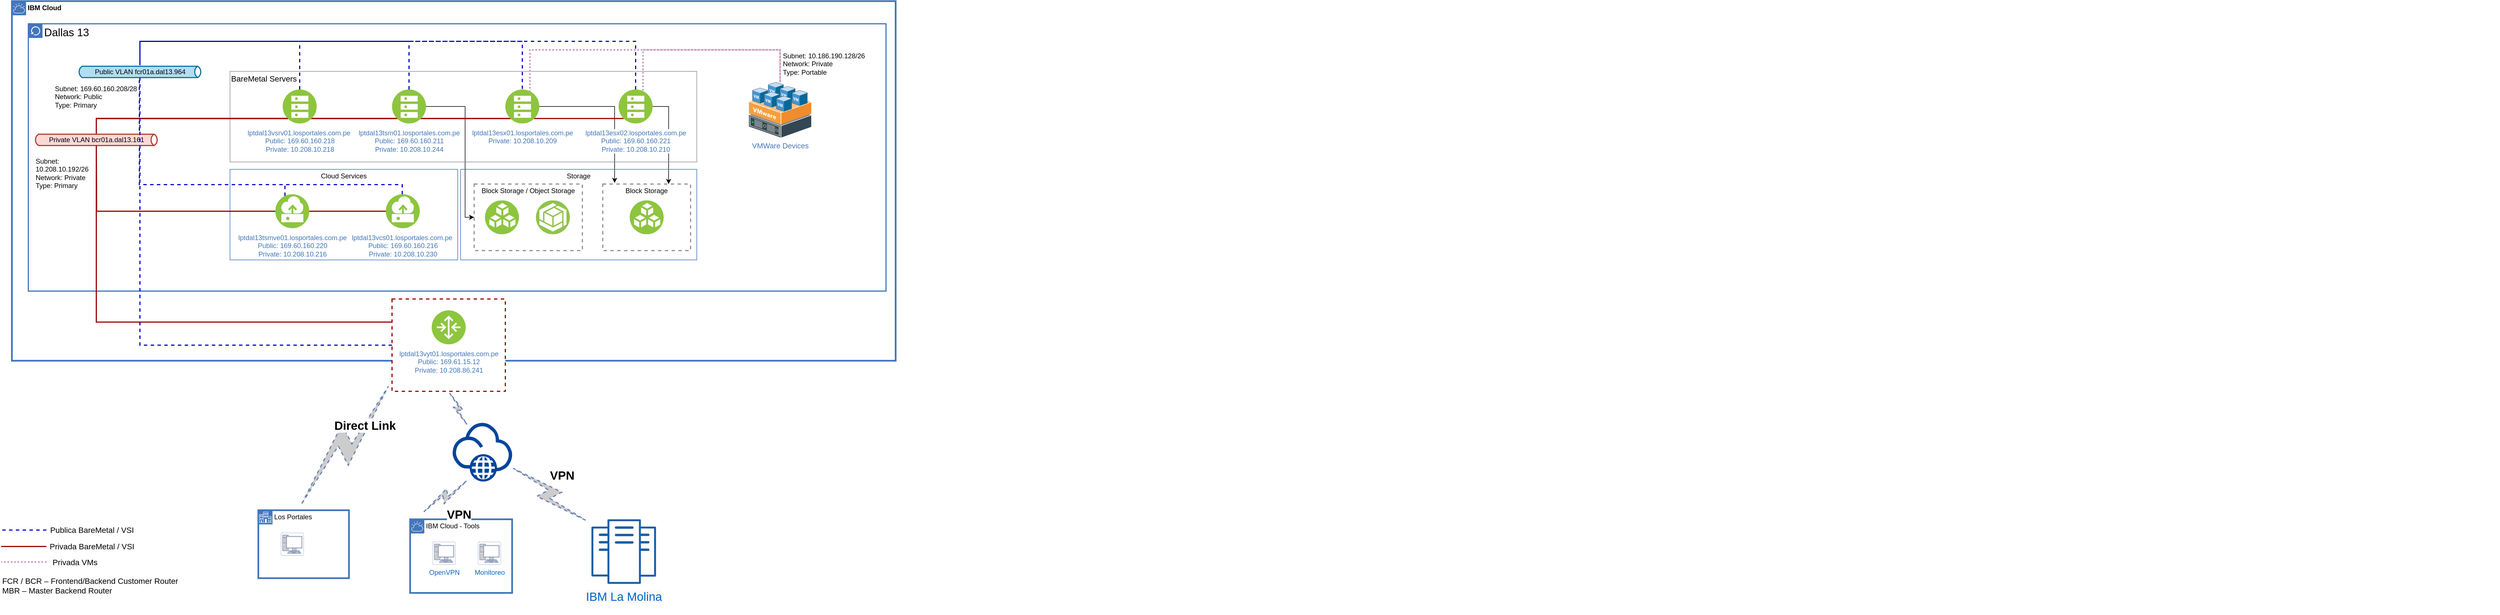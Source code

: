 <mxfile version="13.5.1" type="device"><diagram id="l4pTPfm-OcQOKFmDR1fW" name="DALLAS 13"><mxGraphModel dx="3291" dy="894" grid="0" gridSize="10" guides="1" tooltips="1" connect="1" arrows="1" fold="1" page="1" pageScale="1" pageWidth="1654" pageHeight="1169" math="0" shadow="0"><root><mxCell id="U6xFv8hHVo0cDoQgnWdx-0"/><mxCell id="U6xFv8hHVo0cDoQgnWdx-1" parent="U6xFv8hHVo0cDoQgnWdx-0"/><mxCell id="2-t2qttyDZQ9jA155t9c-21" style="edgeStyle=orthogonalEdgeStyle;rounded=0;orthogonalLoop=1;jettySize=auto;html=1;exitX=0;exitY=0.5;exitDx=0;exitDy=0;endArrow=none;endFill=0;strokeColor=#990000;strokeWidth=2;fontSize=19;" edge="1" parent="U6xFv8hHVo0cDoQgnWdx-1" source="2-t2qttyDZQ9jA155t9c-17"><mxGeometry relative="1" as="geometry"><mxPoint x="-1438" y="288" as="targetPoint"/></mxGeometry></mxCell><mxCell id="yC_voyVme6UyfHtCCgfT-0" value="IBM Cloud" style="shape=mxgraph.ibm.box;prType=cloud;fontStyle=1;verticalAlign=top;align=left;spacingLeft=32;spacingTop=4;fillColor=none;rounded=0;whiteSpace=wrap;html=1;strokeColor=#4376BB;strokeWidth=3;dashed=0;container=1;spacing=-4;collapsible=0;expand=0;recursiveResize=0;" parent="U6xFv8hHVo0cDoQgnWdx-1" vertex="1"><mxGeometry x="-1587" y="37" width="1560" height="635" as="geometry"/></mxCell><mxCell id="zqNafNaI_YWtxjZ5eu6K-0" value="Dallas 13" style="shape=mxgraph.ibm.box;prType=classic;fontStyle=0;verticalAlign=top;align=left;spacingLeft=32;spacingTop=4;fillColor=none;rounded=0;whiteSpace=wrap;html=1;strokeColor=#4376BB;strokeWidth=2;dashed=0;container=1;spacing=-4;collapsible=0;expand=0;recursiveResize=0;fontSize=19;" parent="yC_voyVme6UyfHtCCgfT-0" vertex="1"><mxGeometry x="29" y="40" width="1514" height="472" as="geometry"/></mxCell><mxCell id="2-t2qttyDZQ9jA155t9c-26" style="edgeStyle=orthogonalEdgeStyle;rounded=0;orthogonalLoop=1;jettySize=auto;html=1;exitX=1;exitY=0.5;exitDx=0;exitDy=0;entryX=0;entryY=0.5;entryDx=0;entryDy=0;" edge="1" parent="zqNafNaI_YWtxjZ5eu6K-0" source="2-t2qttyDZQ9jA155t9c-0" target="WKtAOACHP9bM8uX3OdWL-8"><mxGeometry relative="1" as="geometry"><Array as="points"><mxPoint x="771" y="146"/><mxPoint x="771" y="342"/></Array></mxGeometry></mxCell><mxCell id="2-t2qttyDZQ9jA155t9c-25" style="edgeStyle=orthogonalEdgeStyle;rounded=0;orthogonalLoop=1;jettySize=auto;html=1;exitX=1;exitY=0.5;exitDx=0;exitDy=0;entryX=0.75;entryY=0;entryDx=0;entryDy=0;" edge="1" parent="zqNafNaI_YWtxjZ5eu6K-0" source="zqNafNaI_YWtxjZ5eu6K-3" target="WKtAOACHP9bM8uX3OdWL-1"><mxGeometry relative="1" as="geometry"/></mxCell><mxCell id="2-t2qttyDZQ9jA155t9c-23" style="edgeStyle=orthogonalEdgeStyle;rounded=0;orthogonalLoop=1;jettySize=auto;html=1;exitX=1;exitY=0.5;exitDx=0;exitDy=0;entryX=0.135;entryY=-0.017;entryDx=0;entryDy=0;entryPerimeter=0;" edge="1" parent="zqNafNaI_YWtxjZ5eu6K-0" source="zqNafNaI_YWtxjZ5eu6K-2" target="WKtAOACHP9bM8uX3OdWL-1"><mxGeometry relative="1" as="geometry"/></mxCell><mxCell id="2-t2qttyDZQ9jA155t9c-14" style="edgeStyle=orthogonalEdgeStyle;rounded=0;orthogonalLoop=1;jettySize=auto;html=1;exitX=0;exitY=1;exitDx=0;exitDy=0;endArrow=none;endFill=0;strokeColor=#990000;strokeWidth=2;fontSize=19;" edge="1" parent="zqNafNaI_YWtxjZ5eu6K-0" source="zqNafNaI_YWtxjZ5eu6K-3" target="zqNafNaI_YWtxjZ5eu6K-26"><mxGeometry relative="1" as="geometry"><Array as="points"><mxPoint x="120" y="167"/></Array></mxGeometry></mxCell><mxCell id="2-t2qttyDZQ9jA155t9c-12" style="edgeStyle=orthogonalEdgeStyle;rounded=0;orthogonalLoop=1;jettySize=auto;html=1;exitX=0;exitY=1;exitDx=0;exitDy=0;endArrow=none;endFill=0;strokeColor=#990000;strokeWidth=2;fontSize=19;" edge="1" parent="zqNafNaI_YWtxjZ5eu6K-0" source="2-t2qttyDZQ9jA155t9c-0" target="zqNafNaI_YWtxjZ5eu6K-26"><mxGeometry relative="1" as="geometry"/></mxCell><mxCell id="2-t2qttyDZQ9jA155t9c-13" style="edgeStyle=orthogonalEdgeStyle;rounded=0;orthogonalLoop=1;jettySize=auto;html=1;exitX=0;exitY=1;exitDx=0;exitDy=0;endArrow=none;endFill=0;strokeColor=#990000;strokeWidth=2;fontSize=19;" edge="1" parent="zqNafNaI_YWtxjZ5eu6K-0" source="zqNafNaI_YWtxjZ5eu6K-2" target="zqNafNaI_YWtxjZ5eu6K-26"><mxGeometry relative="1" as="geometry"/></mxCell><mxCell id="zqNafNaI_YWtxjZ5eu6K-13" value="Public VLAN fcr01a.dal13.964" style="html=1;outlineConnect=0;fillColor=#b1ddf0;gradientDirection=north;strokeWidth=2;shape=mxgraph.networks.bus;gradientDirection=north;perimeter=backbonePerimeter;backboneSize=20;strokeColor=#10739e;" parent="zqNafNaI_YWtxjZ5eu6K-0" vertex="1"><mxGeometry x="87" y="74.94" width="220" height="20" as="geometry"/></mxCell><mxCell id="zqNafNaI_YWtxjZ5eu6K-55" value="Subnet: 169.60.160.208/28&amp;nbsp;&lt;br style=&quot;font-size: 12px&quot;&gt;Network: Public&lt;br style=&quot;font-size: 12px&quot;&gt;Type: Primary" style="text;strokeColor=none;fillColor=none;align=left;verticalAlign=top;rounded=0;fontSize=12;spacing=0;whiteSpace=wrap;html=1;" parent="zqNafNaI_YWtxjZ5eu6K-0" vertex="1"><mxGeometry x="47" y="103" width="160" height="55.06" as="geometry"/></mxCell><mxCell id="zqNafNaI_YWtxjZ5eu6K-57" value="Subnet: &lt;br&gt;10.208.10.192/26&lt;br style=&quot;font-size: 12px&quot;&gt;Network: Private&lt;br style=&quot;font-size: 12px&quot;&gt;Type: Primary" style="text;strokeColor=none;fillColor=none;align=left;verticalAlign=top;rounded=0;fontSize=12;spacing=0;whiteSpace=wrap;html=1;" parent="zqNafNaI_YWtxjZ5eu6K-0" vertex="1"><mxGeometry x="13" y="231" width="123" height="70" as="geometry"/></mxCell><mxCell id="zqNafNaI_YWtxjZ5eu6K-70" value="&lt;font&gt;VMWare Devices&lt;/font&gt;" style="shadow=0;dashed=0;html=1;labelPosition=center;verticalLabelPosition=bottom;verticalAlign=top;align=center;outlineConnect=0;shape=mxgraph.veeam.3d.vmware_host;strokeColor=#CCCCCC;fontSize=13;fontColor=#4277BB;" parent="zqNafNaI_YWtxjZ5eu6K-0" vertex="1"><mxGeometry x="1272" y="103" width="110" height="98" as="geometry"/></mxCell><mxCell id="zqNafNaI_YWtxjZ5eu6K-73" value="Subnet:&amp;nbsp;10.186.190.128/26&lt;br style=&quot;font-size: 12px&quot;&gt;Network: Private&lt;br style=&quot;font-size: 12px&quot;&gt;Type: Portable" style="text;strokeColor=none;fillColor=none;align=left;verticalAlign=top;rounded=0;fontSize=12;spacing=0;whiteSpace=wrap;html=1;" parent="zqNafNaI_YWtxjZ5eu6K-0" vertex="1"><mxGeometry x="1332" y="45.0" width="170" height="55.06" as="geometry"/></mxCell><mxCell id="zqNafNaI_YWtxjZ5eu6K-1" value="&lt;font style=&quot;font-size: 14px&quot;&gt;BareMetal Servers&lt;/font&gt;" style="fontStyle=0;verticalAlign=top;align=left;spacingTop=-2;fillColor=none;rounded=0;whiteSpace=wrap;html=1;strokeColor=#919191;strokeWidth=1;container=1;collapsible=0;expand=0;recursiveResize=0;fontSize=13;" parent="zqNafNaI_YWtxjZ5eu6K-0" vertex="1"><mxGeometry x="356" y="84" width="824" height="160" as="geometry"/></mxCell><mxCell id="zqNafNaI_YWtxjZ5eu6K-2" value="lptdal13esx01.losportales.com.pe&lt;br&gt;Private: 10.208.10.209" style="aspect=fixed;perimeter=ellipsePerimeter;html=1;align=center;shadow=0;dashed=0;fontColor=#4277BB;labelBackgroundColor=#ffffff;fontSize=12;spacingTop=3;image;image=img/lib/ibm/vpc/BareMetalServer.svg;" parent="zqNafNaI_YWtxjZ5eu6K-1" vertex="1"><mxGeometry x="486" y="32" width="60" height="60" as="geometry"/></mxCell><mxCell id="zqNafNaI_YWtxjZ5eu6K-3" value="lptdal13esx02.losportales.com.pe&lt;br&gt;Public: 169.60.160.221&lt;br&gt;Private: 10.208.10.210" style="aspect=fixed;perimeter=ellipsePerimeter;html=1;align=center;shadow=0;dashed=0;fontColor=#4277BB;labelBackgroundColor=#ffffff;fontSize=12;spacingTop=3;image;image=img/lib/ibm/vpc/BareMetalServer.svg;" parent="zqNafNaI_YWtxjZ5eu6K-1" vertex="1"><mxGeometry x="686" y="32" width="60" height="60" as="geometry"/></mxCell><mxCell id="2-t2qttyDZQ9jA155t9c-0" value="lptdal13tsm01.losportales.com.pe&lt;br&gt;Public: 169.60.160.211&lt;br&gt;Private: 10.208.10.244" style="aspect=fixed;perimeter=ellipsePerimeter;html=1;align=center;shadow=0;dashed=0;fontColor=#4277BB;labelBackgroundColor=#ffffff;fontSize=12;spacingTop=3;image;image=img/lib/ibm/vpc/BareMetalServer.svg;" vertex="1" parent="zqNafNaI_YWtxjZ5eu6K-1"><mxGeometry x="286" y="32" width="60" height="60" as="geometry"/></mxCell><mxCell id="2-t2qttyDZQ9jA155t9c-1" value="lptdal13vsrv01.losportales.com.pe&lt;span&gt;&amp;nbsp;&lt;/span&gt;&lt;br&gt;Public: 169.60.160.218&lt;br&gt;Private: 10.208.10.218" style="aspect=fixed;perimeter=ellipsePerimeter;html=1;align=center;shadow=0;dashed=0;fontColor=#4277BB;labelBackgroundColor=#ffffff;fontSize=12;spacingTop=3;image;image=img/lib/ibm/vpc/BareMetalServer.svg;" vertex="1" parent="zqNafNaI_YWtxjZ5eu6K-1"><mxGeometry x="93" y="32" width="60" height="60" as="geometry"/></mxCell><mxCell id="2-t2qttyDZQ9jA155t9c-2" style="edgeStyle=orthogonalEdgeStyle;rounded=0;orthogonalLoop=1;jettySize=auto;html=1;endArrow=none;endFill=0;strokeWidth=3;fontSize=19;strokeColor=#CDA2BE;dashed=1;dashPattern=1 1;entryX=0.75;entryY=0;entryDx=0;entryDy=0;" edge="1" parent="zqNafNaI_YWtxjZ5eu6K-0" source="zqNafNaI_YWtxjZ5eu6K-70" target="zqNafNaI_YWtxjZ5eu6K-2"><mxGeometry relative="1" as="geometry"><mxPoint x="933" y="46.01" as="targetPoint"/><mxPoint x="1013" y="46.01" as="sourcePoint"/><Array as="points"><mxPoint x="1327" y="46"/><mxPoint x="885" y="46"/></Array></mxGeometry></mxCell><mxCell id="2-t2qttyDZQ9jA155t9c-4" style="edgeStyle=orthogonalEdgeStyle;rounded=0;orthogonalLoop=1;jettySize=auto;html=1;endArrow=none;endFill=0;strokeWidth=3;fontSize=19;strokeColor=#CDA2BE;dashed=1;dashPattern=1 1;" edge="1" parent="zqNafNaI_YWtxjZ5eu6K-0"><mxGeometry relative="1" as="geometry"><mxPoint x="1085" y="117.963" as="sourcePoint"/><mxPoint x="1327" y="102" as="targetPoint"/><Array as="points"><mxPoint x="1085" y="46"/><mxPoint x="1327" y="46"/></Array></mxGeometry></mxCell><mxCell id="2-t2qttyDZQ9jA155t9c-6" style="edgeStyle=orthogonalEdgeStyle;rounded=0;orthogonalLoop=1;jettySize=auto;html=1;dashed=1;endArrow=none;endFill=0;strokeColor=#0000CC;strokeWidth=2;fontSize=19;" edge="1" parent="zqNafNaI_YWtxjZ5eu6K-0" source="zqNafNaI_YWtxjZ5eu6K-3" target="zqNafNaI_YWtxjZ5eu6K-13"><mxGeometry relative="1" as="geometry"><Array as="points"><mxPoint x="1072" y="31"/><mxPoint x="197" y="31"/></Array></mxGeometry></mxCell><mxCell id="2-t2qttyDZQ9jA155t9c-7" style="edgeStyle=orthogonalEdgeStyle;rounded=0;orthogonalLoop=1;jettySize=auto;html=1;dashed=1;endArrow=none;endFill=0;strokeColor=#0000CC;strokeWidth=2;fontSize=19;" edge="1" parent="zqNafNaI_YWtxjZ5eu6K-0"><mxGeometry relative="1" as="geometry"><mxPoint x="872" y="115" as="sourcePoint"/><mxPoint x="197" y="73.94" as="targetPoint"/><Array as="points"><mxPoint x="872" y="31"/><mxPoint x="197" y="31"/></Array></mxGeometry></mxCell><mxCell id="2-t2qttyDZQ9jA155t9c-8" style="edgeStyle=orthogonalEdgeStyle;rounded=0;orthogonalLoop=1;jettySize=auto;html=1;dashed=1;endArrow=none;endFill=0;strokeColor=#0000CC;strokeWidth=2;fontSize=19;exitX=0.5;exitY=0;exitDx=0;exitDy=0;" edge="1" parent="zqNafNaI_YWtxjZ5eu6K-0" source="2-t2qttyDZQ9jA155t9c-0"><mxGeometry relative="1" as="geometry"><mxPoint x="672" y="107" as="sourcePoint"/><mxPoint x="197" y="65.94" as="targetPoint"/><Array as="points"><mxPoint x="672" y="31"/><mxPoint x="197" y="31"/></Array></mxGeometry></mxCell><mxCell id="2-t2qttyDZQ9jA155t9c-9" style="edgeStyle=orthogonalEdgeStyle;rounded=0;orthogonalLoop=1;jettySize=auto;html=1;dashed=1;endArrow=none;endFill=0;strokeColor=#0000CC;strokeWidth=2;fontSize=19;" edge="1" parent="zqNafNaI_YWtxjZ5eu6K-0" source="2-t2qttyDZQ9jA155t9c-1"><mxGeometry relative="1" as="geometry"><mxPoint x="479" y="94" as="sourcePoint"/><mxPoint x="197" y="52.94" as="targetPoint"/><Array as="points"><mxPoint x="479" y="31"/><mxPoint x="197" y="31"/></Array></mxGeometry></mxCell><mxCell id="2-t2qttyDZQ9jA155t9c-11" style="edgeStyle=orthogonalEdgeStyle;rounded=0;orthogonalLoop=1;jettySize=auto;html=1;exitX=0;exitY=1;exitDx=0;exitDy=0;endArrow=none;endFill=0;strokeColor=#990000;strokeWidth=2;fontSize=19;" edge="1" parent="zqNafNaI_YWtxjZ5eu6K-0" source="2-t2qttyDZQ9jA155t9c-1" target="zqNafNaI_YWtxjZ5eu6K-26"><mxGeometry relative="1" as="geometry"/></mxCell><mxCell id="2-t2qttyDZQ9jA155t9c-16" value="Cloud Services" style="fontStyle=0;verticalAlign=top;align=center;spacingTop=-2;fillColor=none;rounded=0;whiteSpace=wrap;html=1;strokeColor=#4376BB;strokeWidth=1;dashed=0;container=1;collapsible=0;expand=0;recursiveResize=0;" vertex="1" parent="zqNafNaI_YWtxjZ5eu6K-0"><mxGeometry x="356" y="257" width="402" height="160" as="geometry"/></mxCell><mxCell id="2-t2qttyDZQ9jA155t9c-15" value="lptdal13tsmve01.losportales.com.pe&lt;br&gt;Public: 169.60.160.220&lt;br&gt;Private: 10.208.10.216" style="aspect=fixed;perimeter=ellipsePerimeter;html=1;align=center;shadow=0;dashed=0;fontColor=#4277BB;labelBackgroundColor=#ffffff;fontSize=12;spacingTop=3;image;image=img/lib/ibm/vpc/Instance.svg;" vertex="1" parent="2-t2qttyDZQ9jA155t9c-16"><mxGeometry x="80" y="44" width="60" height="60" as="geometry"/></mxCell><mxCell id="2-t2qttyDZQ9jA155t9c-17" value="lptdal13vcs01.losportales.com.pe&lt;span&gt;&amp;nbsp;&lt;/span&gt;&lt;br&gt;Public: 169.60.160.216&lt;br&gt;Private: 10.208.10.230" style="aspect=fixed;perimeter=ellipsePerimeter;html=1;align=center;shadow=0;dashed=0;fontColor=#4277BB;labelBackgroundColor=#ffffff;fontSize=12;spacingTop=3;image;image=img/lib/ibm/vpc/Instance.svg;" vertex="1" parent="2-t2qttyDZQ9jA155t9c-16"><mxGeometry x="275" y="44" width="60" height="60" as="geometry"/></mxCell><mxCell id="WKtAOACHP9bM8uX3OdWL-15" value="Storage" style="fontStyle=0;verticalAlign=top;align=center;spacingTop=-2;fillColor=none;rounded=0;whiteSpace=wrap;html=1;strokeColor=#4376BB;strokeWidth=1;dashed=0;container=1;collapsible=0;expand=0;recursiveResize=0;" parent="zqNafNaI_YWtxjZ5eu6K-0" vertex="1"><mxGeometry x="763" y="257" width="417" height="160" as="geometry"/></mxCell><mxCell id="WKtAOACHP9bM8uX3OdWL-1" value="Block Storage" style="fontStyle=0;verticalAlign=top;align=center;spacingTop=-2;fillColor=none;rounded=0;whiteSpace=wrap;html=1;strokeColor=#919191;strokeWidth=2;dashed=1;container=1;collapsible=0;expand=0;recursiveResize=0;" parent="WKtAOACHP9bM8uX3OdWL-15" vertex="1"><mxGeometry x="251" y="26" width="155" height="117.47" as="geometry"/></mxCell><mxCell id="WKtAOACHP9bM8uX3OdWL-6" value="" style="aspect=fixed;perimeter=ellipsePerimeter;html=1;align=center;shadow=0;dashed=0;fontColor=#4277BB;labelBackgroundColor=#ffffff;fontSize=12;spacingTop=3;image;image=img/lib/ibm/vpc/BlockStorage.svg;direction=east;" parent="WKtAOACHP9bM8uX3OdWL-1" vertex="1"><mxGeometry x="47.5" y="28.73" width="60" height="60" as="geometry"/></mxCell><mxCell id="WKtAOACHP9bM8uX3OdWL-8" value="Block Storage / Object Storage" style="fontStyle=0;verticalAlign=top;align=center;spacingTop=-2;fillColor=none;rounded=0;whiteSpace=wrap;html=1;strokeColor=#919191;strokeWidth=2;dashed=1;container=1;collapsible=0;expand=0;recursiveResize=0;" parent="WKtAOACHP9bM8uX3OdWL-15" vertex="1"><mxGeometry x="24" y="26" width="191" height="117.47" as="geometry"/></mxCell><mxCell id="WKtAOACHP9bM8uX3OdWL-13" value="" style="aspect=fixed;perimeter=ellipsePerimeter;html=1;align=center;shadow=0;dashed=0;fontColor=#4277BB;labelBackgroundColor=#ffffff;fontSize=12;spacingTop=3;image;image=img/lib/ibm/vpc/ObjectStorage.svg;" parent="WKtAOACHP9bM8uX3OdWL-8" vertex="1"><mxGeometry x="109" y="28.73" width="60" height="60" as="geometry"/></mxCell><mxCell id="WKtAOACHP9bM8uX3OdWL-14" value="" style="aspect=fixed;perimeter=ellipsePerimeter;html=1;align=center;shadow=0;dashed=0;fontColor=#4277BB;labelBackgroundColor=#ffffff;fontSize=12;spacingTop=3;image;image=img/lib/ibm/vpc/BlockStorage.svg;" parent="WKtAOACHP9bM8uX3OdWL-8" vertex="1"><mxGeometry x="19" y="28.73" width="60" height="60" as="geometry"/></mxCell><mxCell id="2-t2qttyDZQ9jA155t9c-18" style="edgeStyle=orthogonalEdgeStyle;rounded=0;orthogonalLoop=1;jettySize=auto;html=1;dashed=1;endArrow=none;endFill=0;strokeColor=#0000CC;strokeWidth=2;fontSize=19;" edge="1" parent="zqNafNaI_YWtxjZ5eu6K-0" source="2-t2qttyDZQ9jA155t9c-15" target="zqNafNaI_YWtxjZ5eu6K-13"><mxGeometry relative="1" as="geometry"><Array as="points"><mxPoint x="453" y="284"/><mxPoint x="196" y="284"/></Array></mxGeometry></mxCell><mxCell id="2-t2qttyDZQ9jA155t9c-19" style="edgeStyle=orthogonalEdgeStyle;rounded=0;orthogonalLoop=1;jettySize=auto;html=1;dashed=1;endArrow=none;endFill=0;strokeColor=#0000CC;strokeWidth=2;fontSize=19;" edge="1" parent="zqNafNaI_YWtxjZ5eu6K-0"><mxGeometry relative="1" as="geometry"><mxPoint x="660" y="301" as="sourcePoint"/><mxPoint x="196" y="93.94" as="targetPoint"/><Array as="points"><mxPoint x="660" y="284"/><mxPoint x="196" y="284"/></Array></mxGeometry></mxCell><mxCell id="2-t2qttyDZQ9jA155t9c-20" style="edgeStyle=orthogonalEdgeStyle;rounded=0;orthogonalLoop=1;jettySize=auto;html=1;exitX=0;exitY=0.5;exitDx=0;exitDy=0;endArrow=none;endFill=0;strokeColor=#990000;strokeWidth=2;fontSize=19;" edge="1" parent="zqNafNaI_YWtxjZ5eu6K-0" source="2-t2qttyDZQ9jA155t9c-15" target="zqNafNaI_YWtxjZ5eu6K-26"><mxGeometry relative="1" as="geometry"/></mxCell><mxCell id="zqNafNaI_YWtxjZ5eu6K-26" value="Private&amp;nbsp;VLAN&amp;nbsp;bcr01a.dal13.161" style="html=1;outlineConnect=0;fillColor=#fad9d5;gradientDirection=north;strokeWidth=2;shape=mxgraph.networks.bus;gradientDirection=north;perimeter=backbonePerimeter;backboneSize=20;strokeColor=#ae4132;" parent="zqNafNaI_YWtxjZ5eu6K-0" vertex="1"><mxGeometry x="10" y="194.94" width="220" height="20" as="geometry"/></mxCell><mxCell id="zqNafNaI_YWtxjZ5eu6K-53" style="edgeStyle=orthogonalEdgeStyle;rounded=0;orthogonalLoop=1;jettySize=auto;html=1;exitX=0;exitY=0.25;exitDx=0;exitDy=0;endArrow=none;endFill=0;strokeColor=#990000;strokeWidth=2;fontSize=19;" parent="yC_voyVme6UyfHtCCgfT-0" source="zqNafNaI_YWtxjZ5eu6K-10" target="zqNafNaI_YWtxjZ5eu6K-26" edge="1"><mxGeometry relative="1" as="geometry"/></mxCell><mxCell id="zqNafNaI_YWtxjZ5eu6K-54" style="edgeStyle=orthogonalEdgeStyle;rounded=0;orthogonalLoop=1;jettySize=auto;html=1;exitX=0;exitY=0.5;exitDx=0;exitDy=0;endArrow=none;endFill=0;strokeWidth=2;fontSize=19;strokeColor=#0000CC;dashed=1;" parent="yC_voyVme6UyfHtCCgfT-0" source="zqNafNaI_YWtxjZ5eu6K-10" target="zqNafNaI_YWtxjZ5eu6K-13" edge="1"><mxGeometry relative="1" as="geometry"/></mxCell><mxCell id="zqNafNaI_YWtxjZ5eu6K-10" value="" style="fontStyle=0;verticalAlign=top;align=center;spacingTop=-2;rounded=0;whiteSpace=wrap;html=1;strokeWidth=2;dashed=1;container=1;collapsible=0;expand=0;recursiveResize=0;strokeColor=#990000;" parent="yC_voyVme6UyfHtCCgfT-0" vertex="1"><mxGeometry x="671" y="526" width="200" height="163" as="geometry"/></mxCell><mxCell id="zqNafNaI_YWtxjZ5eu6K-11" value="lptdal13vyt01.losportales.com.pe&lt;br&gt;Public: 169.61.15.12&lt;br&gt;Private: 10.208.86.241" style="aspect=fixed;perimeter=ellipsePerimeter;html=1;align=center;shadow=0;dashed=0;fontColor=#4277BB;labelBackgroundColor=#ffffff;fontSize=12;spacingTop=3;image;image=img/lib/ibm/vpc/Router.svg;" parent="zqNafNaI_YWtxjZ5eu6K-10" vertex="1"><mxGeometry x="70" y="20.06" width="60" height="60" as="geometry"/></mxCell><mxCell id="yC_voyVme6UyfHtCCgfT-30" value="Los Portales" style="shape=mxgraph.ibm.box;prType=enterprise;fontStyle=0;verticalAlign=top;align=left;spacingLeft=32;spacingTop=4;fillColor=none;rounded=0;whiteSpace=wrap;html=1;strokeColor=#4376BB;strokeWidth=3;dashed=0;container=1;spacing=-4;collapsible=0;expand=0;recursiveResize=0;" parent="U6xFv8hHVo0cDoQgnWdx-1" vertex="1"><mxGeometry x="-1152" y="936" width="160" height="120" as="geometry"/></mxCell><mxCell id="yC_voyVme6UyfHtCCgfT-31" value="" style="fontColor=#0066CC;verticalAlign=top;verticalLabelPosition=bottom;labelPosition=center;align=center;html=1;outlineConnect=0;fillColor=#CCCCCC;strokeColor=#6881B3;gradientColor=none;gradientDirection=north;strokeWidth=2;shape=mxgraph.networks.virtual_pc;" parent="yC_voyVme6UyfHtCCgfT-30" vertex="1"><mxGeometry x="40" y="40" width="40" height="40" as="geometry"/></mxCell><mxCell id="RbNAE-NJrRceqJLFp984-0" value="&lt;font style=&quot;font-size: 14px;&quot;&gt;FCR / BCR – Frontend/Backend Customer Router&lt;br style=&quot;font-size: 14px;&quot;&gt;MBR – Master Backend Router&lt;br style=&quot;font-size: 14px;&quot;&gt;&lt;span style=&quot;color: rgba(0, 0, 0, 0); font-family: monospace; font-size: 14px;&quot;&gt;%3CmxGraphModel%3E%3Croot%3E%3CmxCell%20id%3D%220%22%2F%3E%3CmxCell%20id%3D%221%22%20parent%3D%220%22%2F%3E%3CmxCell%20id%3D%222%22%20style%3D%22edgeStyle%3DorthogonalEdgeStyle%3Brounded%3D0%3BorthogonalLoop%3D1%3BjettySize%3Dauto%3Bhtml%3D1%3BexitX%3D0.5%3BexitY%3D0%3BexitDx%3D0%3BexitDy%3D0%3Bdashed%3D1%3BendArrow%3Dnone%3BendFill%3D0%3BstrokeColor%3D%230000CC%3BstrokeWidth%3D2%3BfontSize%3D19%3B%22%20edge%3D%221%22%20parent%3D%221%22%3E%3CmxGeometry%20relative%3D%221%22%20as%3D%22geometry%22%3E%3CmxPoint%20x%3D%22-320%22%20y%3D%22480%22%20as%3D%22targetPoint%22%2F%3E%3CmxPoint%20x%3D%22-50%22%20y%3D%22540%22%20as%3D%22sourcePoint%22%2F%3E%3CArray%20as%3D%22points%22%3E%3CmxPoint%20x%3D%22-50%22%20y%3D%22480%22%2F%3E%3C%2FArray%3E%3C%2FmxGeometry%3E%3C%2FmxCell%3E%3C%2Froot%3E%3C%2FmxGraphModel%3E&lt;/span&gt;&lt;br style=&quot;font-size: 14px;&quot;&gt;&lt;/font&gt;" style="text;whiteSpace=wrap;html=1;fontSize=14;" parent="U6xFv8hHVo0cDoQgnWdx-1" vertex="1"><mxGeometry x="-1606" y="1046" width="420" height="70" as="geometry"/></mxCell><mxCell id="Lx_aSUTN4aoXqbLXtSwl-0" value="IBM Cloud - Tools" style="shape=mxgraph.ibm.box;prType=cloud;fontStyle=0;verticalAlign=top;align=left;spacingLeft=32;spacingTop=4;fillColor=none;rounded=0;whiteSpace=wrap;html=1;strokeColor=#4376BB;strokeWidth=3;dashed=0;container=1;spacing=-4;collapsible=0;expand=0;recursiveResize=0;" parent="U6xFv8hHVo0cDoQgnWdx-1" vertex="1"><mxGeometry x="-884" y="952" width="180" height="130" as="geometry"/></mxCell><mxCell id="Lx_aSUTN4aoXqbLXtSwl-2" value="OpenVPN" style="fontColor=#0066CC;verticalAlign=top;verticalLabelPosition=bottom;labelPosition=center;align=center;html=1;outlineConnect=0;fillColor=#CCCCCC;strokeColor=#6881B3;gradientColor=none;gradientDirection=north;strokeWidth=2;shape=mxgraph.networks.virtual_pc;" parent="Lx_aSUTN4aoXqbLXtSwl-0" vertex="1"><mxGeometry x="40" y="40" width="40" height="40" as="geometry"/></mxCell><mxCell id="Lx_aSUTN4aoXqbLXtSwl-1" value="Monitoreo" style="fontColor=#0066CC;verticalAlign=top;verticalLabelPosition=bottom;labelPosition=center;align=center;html=1;outlineConnect=0;fillColor=#CCCCCC;strokeColor=#6881B3;gradientColor=none;gradientDirection=north;strokeWidth=2;shape=mxgraph.networks.virtual_pc;" parent="Lx_aSUTN4aoXqbLXtSwl-0" vertex="1"><mxGeometry x="120" y="40" width="40" height="40" as="geometry"/></mxCell><mxCell id="OcX3wjnDZS9v6buqRIR_-24" value="&lt;span style=&quot;color: rgb(0 , 102 , 204) ; font-size: 21px ; background-color: rgb(248 , 249 , 250)&quot;&gt;IBM La Molina&lt;/span&gt;" style="aspect=fixed;perimeter=ellipsePerimeter;html=1;align=center;shadow=0;dashed=0;fontColor=#4277BB;labelBackgroundColor=#ffffff;fontSize=12;spacingTop=3;image;image=img/lib/ibm/vpc/Enterprise.svg;strokeColor=#990000;" parent="U6xFv8hHVo0cDoQgnWdx-1" vertex="1"><mxGeometry x="-564" y="952" width="114" height="114" as="geometry"/></mxCell><mxCell id="zqNafNaI_YWtxjZ5eu6K-17" value="&lt;font style=&quot;font-size: 21px&quot;&gt;&lt;b&gt;VPN&lt;/b&gt;&lt;/font&gt;" style="html=1;outlineConnect=0;fillColor=#CCCCCC;strokeColor=#6881B3;gradientColor=none;gradientDirection=north;strokeWidth=2;shape=mxgraph.networks.comm_link_edge;html=1;dashed=1;endArrow=none;endFill=0;entryX=0.25;entryY=1;entryDx=0;entryDy=0;" parent="U6xFv8hHVo0cDoQgnWdx-1" target="zqNafNaI_YWtxjZ5eu6K-44" edge="1"><mxGeometry x="0.018" y="-40" width="100" height="100" relative="1" as="geometry"><mxPoint x="-864" y="942" as="sourcePoint"/><mxPoint x="-895.46" y="962" as="targetPoint"/><mxPoint as="offset"/></mxGeometry></mxCell><mxCell id="zqNafNaI_YWtxjZ5eu6K-44" value="" style="aspect=fixed;perimeter=ellipsePerimeter;html=1;align=center;shadow=0;dashed=0;fontColor=#4277BB;labelBackgroundColor=#ffffff;fontSize=12;spacingTop=3;image;image=img/lib/ibm/vpc/Internet.svg;strokeColor=#CCCCCC;" parent="U6xFv8hHVo0cDoQgnWdx-1" vertex="1"><mxGeometry x="-809" y="781" width="105" height="105" as="geometry"/></mxCell><mxCell id="zqNafNaI_YWtxjZ5eu6K-45" value="&lt;font style=&quot;font-size: 21px&quot;&gt;&lt;b&gt;Direct Link&lt;/b&gt;&lt;/font&gt;" style="html=1;outlineConnect=0;fillColor=#CCCCCC;strokeColor=#6881B3;gradientColor=none;gradientDirection=north;strokeWidth=2;shape=mxgraph.networks.comm_link_edge;html=1;dashed=1;endArrow=none;endFill=0;entryX=0.01;entryY=0.875;entryDx=0;entryDy=0;exitX=0.427;exitY=-0.002;exitDx=0;exitDy=0;exitPerimeter=0;entryPerimeter=0;" parent="U6xFv8hHVo0cDoQgnWdx-1" source="yC_voyVme6UyfHtCCgfT-30" target="zqNafNaI_YWtxjZ5eu6K-10" edge="1"><mxGeometry x="0.37" y="5" width="100" height="100" relative="1" as="geometry"><mxPoint x="-1006" y="936" as="sourcePoint"/><mxPoint x="-1227.46" y="1010" as="targetPoint"/><mxPoint as="offset"/><Array as="points"><mxPoint x="-1036" y="926"/></Array></mxGeometry></mxCell><mxCell id="zqNafNaI_YWtxjZ5eu6K-46" value="&lt;font style=&quot;font-size: 21px&quot;&gt;&lt;b&gt;VPN&lt;/b&gt;&lt;/font&gt;" style="html=1;outlineConnect=0;fillColor=#CCCCCC;strokeColor=#6881B3;gradientColor=none;gradientDirection=north;strokeWidth=2;shape=mxgraph.networks.comm_link_edge;html=1;dashed=1;endArrow=none;endFill=0;entryX=1;entryY=0.75;entryDx=0;entryDy=0;exitX=0;exitY=0;exitDx=0;exitDy=0;" parent="U6xFv8hHVo0cDoQgnWdx-1" target="zqNafNaI_YWtxjZ5eu6K-44" edge="1"><mxGeometry x="0.018" y="-40" width="100" height="100" relative="1" as="geometry"><mxPoint x="-567.305" y="958.695" as="sourcePoint"/><mxPoint x="-552.644" y="841.998" as="targetPoint"/><mxPoint as="offset"/></mxGeometry></mxCell><mxCell id="zqNafNaI_YWtxjZ5eu6K-47" value="" style="html=1;outlineConnect=0;fillColor=#CCCCCC;strokeColor=#6881B3;gradientColor=none;gradientDirection=north;strokeWidth=2;shape=mxgraph.networks.comm_link_edge;html=1;dashed=1;endArrow=none;endFill=0;entryX=0.5;entryY=1;entryDx=0;entryDy=0;" parent="U6xFv8hHVo0cDoQgnWdx-1" source="zqNafNaI_YWtxjZ5eu6K-44" target="zqNafNaI_YWtxjZ5eu6K-10" edge="1"><mxGeometry x="0.018" y="-40" width="100" height="100" relative="1" as="geometry"><mxPoint x="-1017" y="853.65" as="sourcePoint"/><mxPoint x="-975.644" y="786.998" as="targetPoint"/><mxPoint as="offset"/></mxGeometry></mxCell><mxCell id="zqNafNaI_YWtxjZ5eu6K-74" style="edgeStyle=orthogonalEdgeStyle;rounded=0;orthogonalLoop=1;jettySize=auto;html=1;dashed=1;endArrow=none;endFill=0;strokeColor=#0000CC;strokeWidth=2;fontSize=19;" parent="U6xFv8hHVo0cDoQgnWdx-1" edge="1"><mxGeometry relative="1" as="geometry"><mxPoint x="-1606" y="971" as="targetPoint"/><mxPoint x="-1526" y="971" as="sourcePoint"/><Array as="points"><mxPoint x="-1576" y="971"/><mxPoint x="-1576" y="971"/></Array></mxGeometry></mxCell><mxCell id="zqNafNaI_YWtxjZ5eu6K-75" value="Publica BareMetal / VSI" style="edgeLabel;html=1;align=center;verticalAlign=middle;resizable=0;points=[];fontSize=14;" parent="zqNafNaI_YWtxjZ5eu6K-74" vertex="1" connectable="0"><mxGeometry x="0.345" y="1" relative="1" as="geometry"><mxPoint x="134.12" y="-1" as="offset"/></mxGeometry></mxCell><mxCell id="zqNafNaI_YWtxjZ5eu6K-76" style="edgeStyle=orthogonalEdgeStyle;rounded=0;orthogonalLoop=1;jettySize=auto;html=1;endArrow=none;endFill=0;strokeWidth=2;fontSize=19;strokeColor=#990000;" parent="U6xFv8hHVo0cDoQgnWdx-1" edge="1"><mxGeometry relative="1" as="geometry"><mxPoint x="-1606" y="1000" as="targetPoint"/><mxPoint x="-1526" y="1000" as="sourcePoint"/><Array as="points"><mxPoint x="-1576" y="1000"/><mxPoint x="-1576" y="1000"/></Array></mxGeometry></mxCell><mxCell id="zqNafNaI_YWtxjZ5eu6K-77" value="Privada BareMetal / VSI" style="edgeLabel;html=1;align=center;verticalAlign=middle;resizable=0;points=[];fontSize=14;" parent="zqNafNaI_YWtxjZ5eu6K-76" vertex="1" connectable="0"><mxGeometry x="0.345" y="1" relative="1" as="geometry"><mxPoint x="134.12" y="-1" as="offset"/></mxGeometry></mxCell><mxCell id="lvUMBzzCgE8wnHy8TCDb-0" style="edgeStyle=orthogonalEdgeStyle;rounded=0;orthogonalLoop=1;jettySize=auto;html=1;endArrow=none;endFill=0;strokeWidth=3;fontSize=19;strokeColor=#CDA2BE;dashed=1;dashPattern=1 1;" parent="U6xFv8hHVo0cDoQgnWdx-1" edge="1"><mxGeometry relative="1" as="geometry"><mxPoint x="-1606" y="1027.41" as="targetPoint"/><mxPoint x="-1526" y="1027.41" as="sourcePoint"/><Array as="points"><mxPoint x="-1576" y="1027.41"/><mxPoint x="-1576" y="1027.41"/></Array></mxGeometry></mxCell><mxCell id="lvUMBzzCgE8wnHy8TCDb-1" value="Privada VMs" style="edgeLabel;html=1;align=center;verticalAlign=middle;resizable=0;points=[];fontSize=14;" parent="lvUMBzzCgE8wnHy8TCDb-0" vertex="1" connectable="0"><mxGeometry x="0.345" y="1" relative="1" as="geometry"><mxPoint x="104.12" y="-0.36" as="offset"/></mxGeometry></mxCell></root></mxGraphModel></diagram></mxfile>